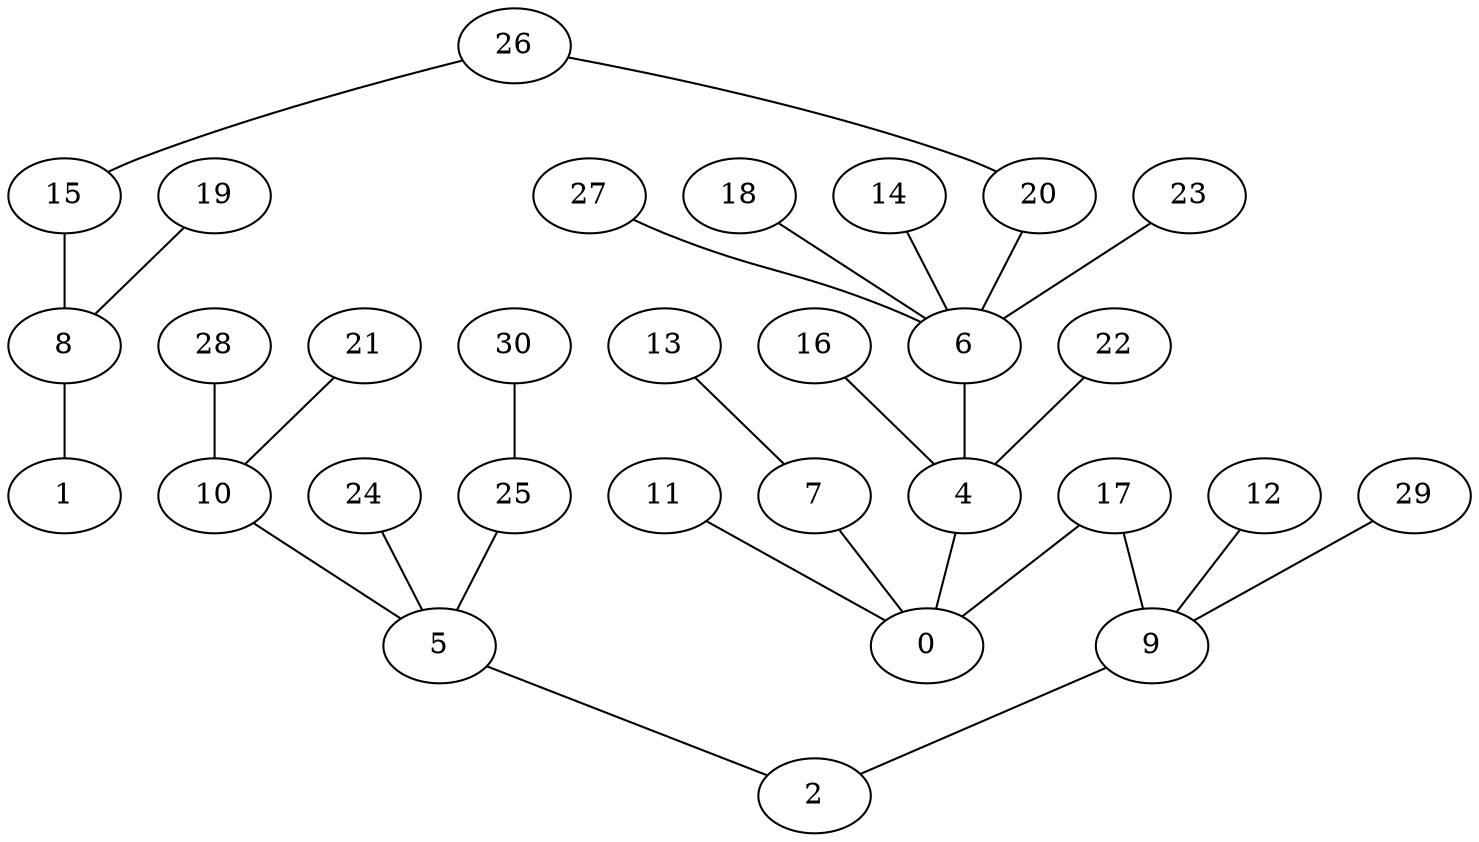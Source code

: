 strict graph G {
1;
8;
15;
26;
20;
6;
23;
4;
0;
17;
9;
12;
29;
2;
5;
24;
25;
30;
10;
28;
21;
11;
7;
13;
22;
16;
27;
18;
14;
19;
15 -- 8;
26 -- 15;
20 -- 6;
23 -- 6;
17 -- 9;
22 -- 4;
18 -- 6;
9 -- 2;
16 -- 4;
14 -- 6;
24 -- 5;
4 -- 0;
30 -- 25;
21 -- 10;
28 -- 10;
19 -- 8;
29 -- 9;
6 -- 4;
27 -- 6;
13 -- 7;
17 -- 0;
8 -- 1;
11 -- 0;
5 -- 2;
25 -- 5;
10 -- 5;
26 -- 20;
12 -- 9;
7 -- 0;
}
